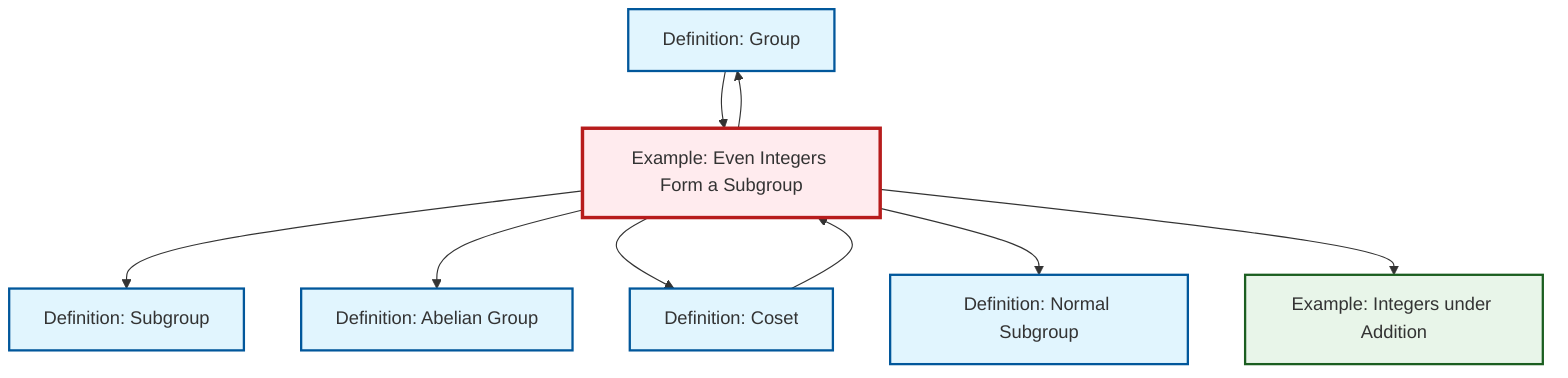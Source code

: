 graph TD
    classDef definition fill:#e1f5fe,stroke:#01579b,stroke-width:2px
    classDef theorem fill:#f3e5f5,stroke:#4a148c,stroke-width:2px
    classDef axiom fill:#fff3e0,stroke:#e65100,stroke-width:2px
    classDef example fill:#e8f5e9,stroke:#1b5e20,stroke-width:2px
    classDef current fill:#ffebee,stroke:#b71c1c,stroke-width:3px
    ex-integers-addition["Example: Integers under Addition"]:::example
    def-group["Definition: Group"]:::definition
    def-subgroup["Definition: Subgroup"]:::definition
    def-abelian-group["Definition: Abelian Group"]:::definition
    ex-even-integers-subgroup["Example: Even Integers Form a Subgroup"]:::example
    def-coset["Definition: Coset"]:::definition
    def-normal-subgroup["Definition: Normal Subgroup"]:::definition
    ex-even-integers-subgroup --> def-subgroup
    ex-even-integers-subgroup --> def-group
    def-coset --> ex-even-integers-subgroup
    ex-even-integers-subgroup --> def-abelian-group
    ex-even-integers-subgroup --> def-coset
    def-group --> ex-even-integers-subgroup
    ex-even-integers-subgroup --> def-normal-subgroup
    ex-even-integers-subgroup --> ex-integers-addition
    class ex-even-integers-subgroup current